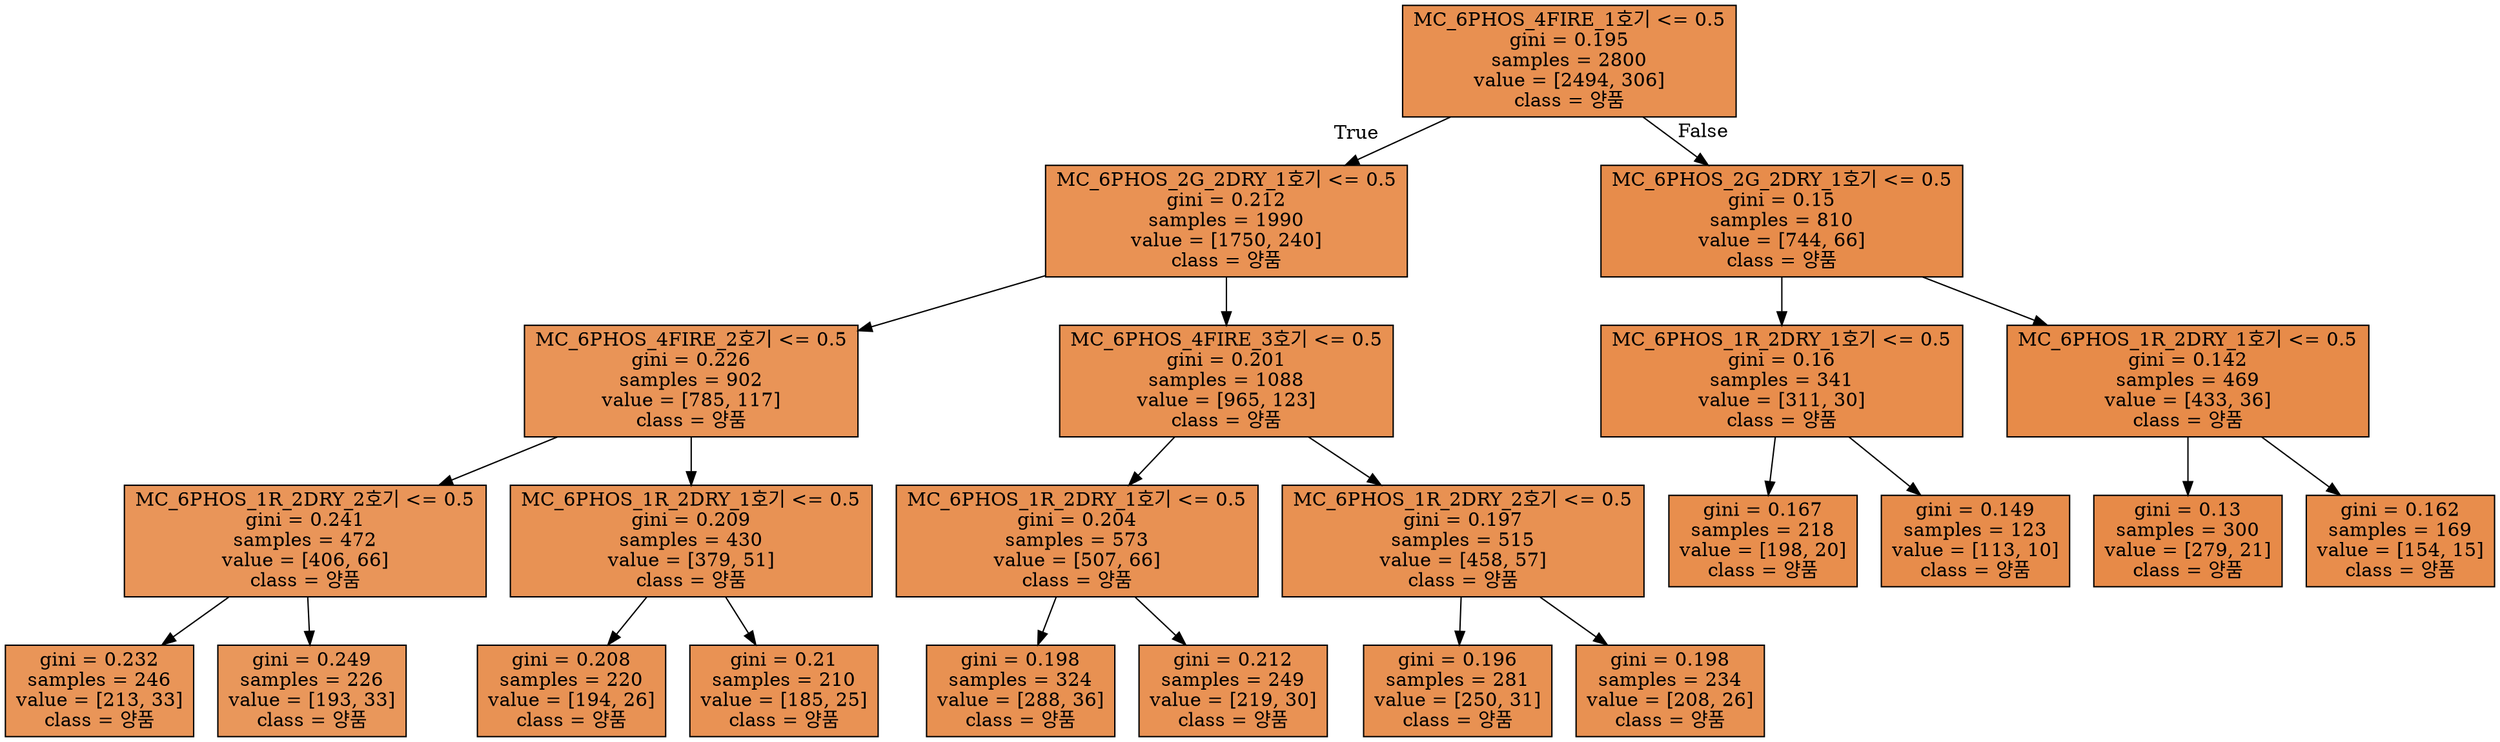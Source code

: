 digraph Tree {
node [shape=box, style="filled", color="black"] ;
0 [label="MC_6PHOS_4FIRE_1호기 <= 0.5\ngini = 0.195\nsamples = 2800\nvalue = [2494, 306]\nclass = 양품", fillcolor="#e89051"] ;
1 [label="MC_6PHOS_2G_2DRY_1호기 <= 0.5\ngini = 0.212\nsamples = 1990\nvalue = [1750, 240]\nclass = 양품", fillcolor="#e99254"] ;
0 -> 1 [labeldistance=2.5, labelangle=45, headlabel="True"] ;
2 [label="MC_6PHOS_4FIRE_2호기 <= 0.5\ngini = 0.226\nsamples = 902\nvalue = [785, 117]\nclass = 양품", fillcolor="#e99457"] ;
1 -> 2 ;
3 [label="MC_6PHOS_1R_2DRY_2호기 <= 0.5\ngini = 0.241\nsamples = 472\nvalue = [406, 66]\nclass = 양품", fillcolor="#e99559"] ;
2 -> 3 ;
4 [label="gini = 0.232\nsamples = 246\nvalue = [213, 33]\nclass = 양품", fillcolor="#e99558"] ;
3 -> 4 ;
5 [label="gini = 0.249\nsamples = 226\nvalue = [193, 33]\nclass = 양품", fillcolor="#e9975b"] ;
3 -> 5 ;
6 [label="MC_6PHOS_1R_2DRY_1호기 <= 0.5\ngini = 0.209\nsamples = 430\nvalue = [379, 51]\nclass = 양품", fillcolor="#e89254"] ;
2 -> 6 ;
7 [label="gini = 0.208\nsamples = 220\nvalue = [194, 26]\nclass = 양품", fillcolor="#e89254"] ;
6 -> 7 ;
8 [label="gini = 0.21\nsamples = 210\nvalue = [185, 25]\nclass = 양품", fillcolor="#e99254"] ;
6 -> 8 ;
9 [label="MC_6PHOS_4FIRE_3호기 <= 0.5\ngini = 0.201\nsamples = 1088\nvalue = [965, 123]\nclass = 양품", fillcolor="#e89152"] ;
1 -> 9 ;
10 [label="MC_6PHOS_1R_2DRY_1호기 <= 0.5\ngini = 0.204\nsamples = 573\nvalue = [507, 66]\nclass = 양품", fillcolor="#e89153"] ;
9 -> 10 ;
11 [label="gini = 0.198\nsamples = 324\nvalue = [288, 36]\nclass = 양품", fillcolor="#e89152"] ;
10 -> 11 ;
12 [label="gini = 0.212\nsamples = 249\nvalue = [219, 30]\nclass = 양품", fillcolor="#e99254"] ;
10 -> 12 ;
13 [label="MC_6PHOS_1R_2DRY_2호기 <= 0.5\ngini = 0.197\nsamples = 515\nvalue = [458, 57]\nclass = 양품", fillcolor="#e89152"] ;
9 -> 13 ;
14 [label="gini = 0.196\nsamples = 281\nvalue = [250, 31]\nclass = 양품", fillcolor="#e89152"] ;
13 -> 14 ;
15 [label="gini = 0.198\nsamples = 234\nvalue = [208, 26]\nclass = 양품", fillcolor="#e89152"] ;
13 -> 15 ;
16 [label="MC_6PHOS_2G_2DRY_1호기 <= 0.5\ngini = 0.15\nsamples = 810\nvalue = [744, 66]\nclass = 양품", fillcolor="#e78c4b"] ;
0 -> 16 [labeldistance=2.5, labelangle=-45, headlabel="False"] ;
17 [label="MC_6PHOS_1R_2DRY_1호기 <= 0.5\ngini = 0.16\nsamples = 341\nvalue = [311, 30]\nclass = 양품", fillcolor="#e88d4c"] ;
16 -> 17 ;
18 [label="gini = 0.167\nsamples = 218\nvalue = [198, 20]\nclass = 양품", fillcolor="#e88e4d"] ;
17 -> 18 ;
19 [label="gini = 0.149\nsamples = 123\nvalue = [113, 10]\nclass = 양품", fillcolor="#e78c4b"] ;
17 -> 19 ;
20 [label="MC_6PHOS_1R_2DRY_1호기 <= 0.5\ngini = 0.142\nsamples = 469\nvalue = [433, 36]\nclass = 양품", fillcolor="#e78b49"] ;
16 -> 20 ;
21 [label="gini = 0.13\nsamples = 300\nvalue = [279, 21]\nclass = 양품", fillcolor="#e78a48"] ;
20 -> 21 ;
22 [label="gini = 0.162\nsamples = 169\nvalue = [154, 15]\nclass = 양품", fillcolor="#e88d4c"] ;
20 -> 22 ;
}